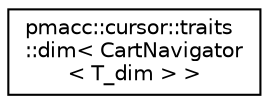digraph "Graphical Class Hierarchy"
{
 // LATEX_PDF_SIZE
  edge [fontname="Helvetica",fontsize="10",labelfontname="Helvetica",labelfontsize="10"];
  node [fontname="Helvetica",fontsize="10",shape=record];
  rankdir="LR";
  Node0 [label="pmacc::cursor::traits\l::dim\< CartNavigator\l\< T_dim \> \>",height=0.2,width=0.4,color="black", fillcolor="white", style="filled",URL="$structpmacc_1_1cursor_1_1traits_1_1dim_3_01_cart_navigator_3_01_t__dim_01_4_01_4.html",tooltip=" "];
}
